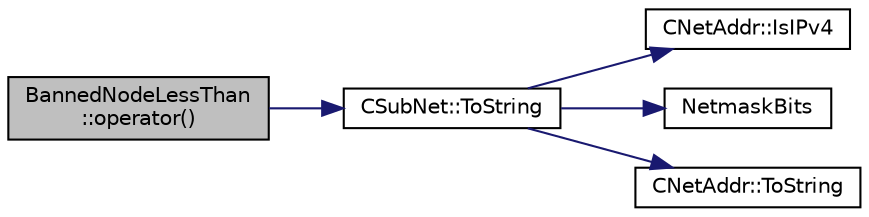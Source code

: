 digraph "BannedNodeLessThan::operator()"
{
  edge [fontname="Helvetica",fontsize="10",labelfontname="Helvetica",labelfontsize="10"];
  node [fontname="Helvetica",fontsize="10",shape=record];
  rankdir="LR";
  Node12 [label="BannedNodeLessThan\l::operator()",height=0.2,width=0.4,color="black", fillcolor="grey75", style="filled", fontcolor="black"];
  Node12 -> Node13 [color="midnightblue",fontsize="10",style="solid",fontname="Helvetica"];
  Node13 [label="CSubNet::ToString",height=0.2,width=0.4,color="black", fillcolor="white", style="filled",URL="$d9/d87/class_c_sub_net.html#a91cabfec6c5056fe8f8b477334563880"];
  Node13 -> Node14 [color="midnightblue",fontsize="10",style="solid",fontname="Helvetica"];
  Node14 [label="CNetAddr::IsIPv4",height=0.2,width=0.4,color="black", fillcolor="white", style="filled",URL="$d3/dc3/class_c_net_addr.html#a7021b79e9a33c342b68db09dbb6c2293"];
  Node13 -> Node15 [color="midnightblue",fontsize="10",style="solid",fontname="Helvetica"];
  Node15 [label="NetmaskBits",height=0.2,width=0.4,color="black", fillcolor="white", style="filled",URL="$d0/d0e/netbase_8cpp.html#a58b8a16e672ced48c8c2af3191dd8723"];
  Node13 -> Node16 [color="midnightblue",fontsize="10",style="solid",fontname="Helvetica"];
  Node16 [label="CNetAddr::ToString",height=0.2,width=0.4,color="black", fillcolor="white", style="filled",URL="$d3/dc3/class_c_net_addr.html#a474ea3874554fe3b79f607fdef97c243"];
}
